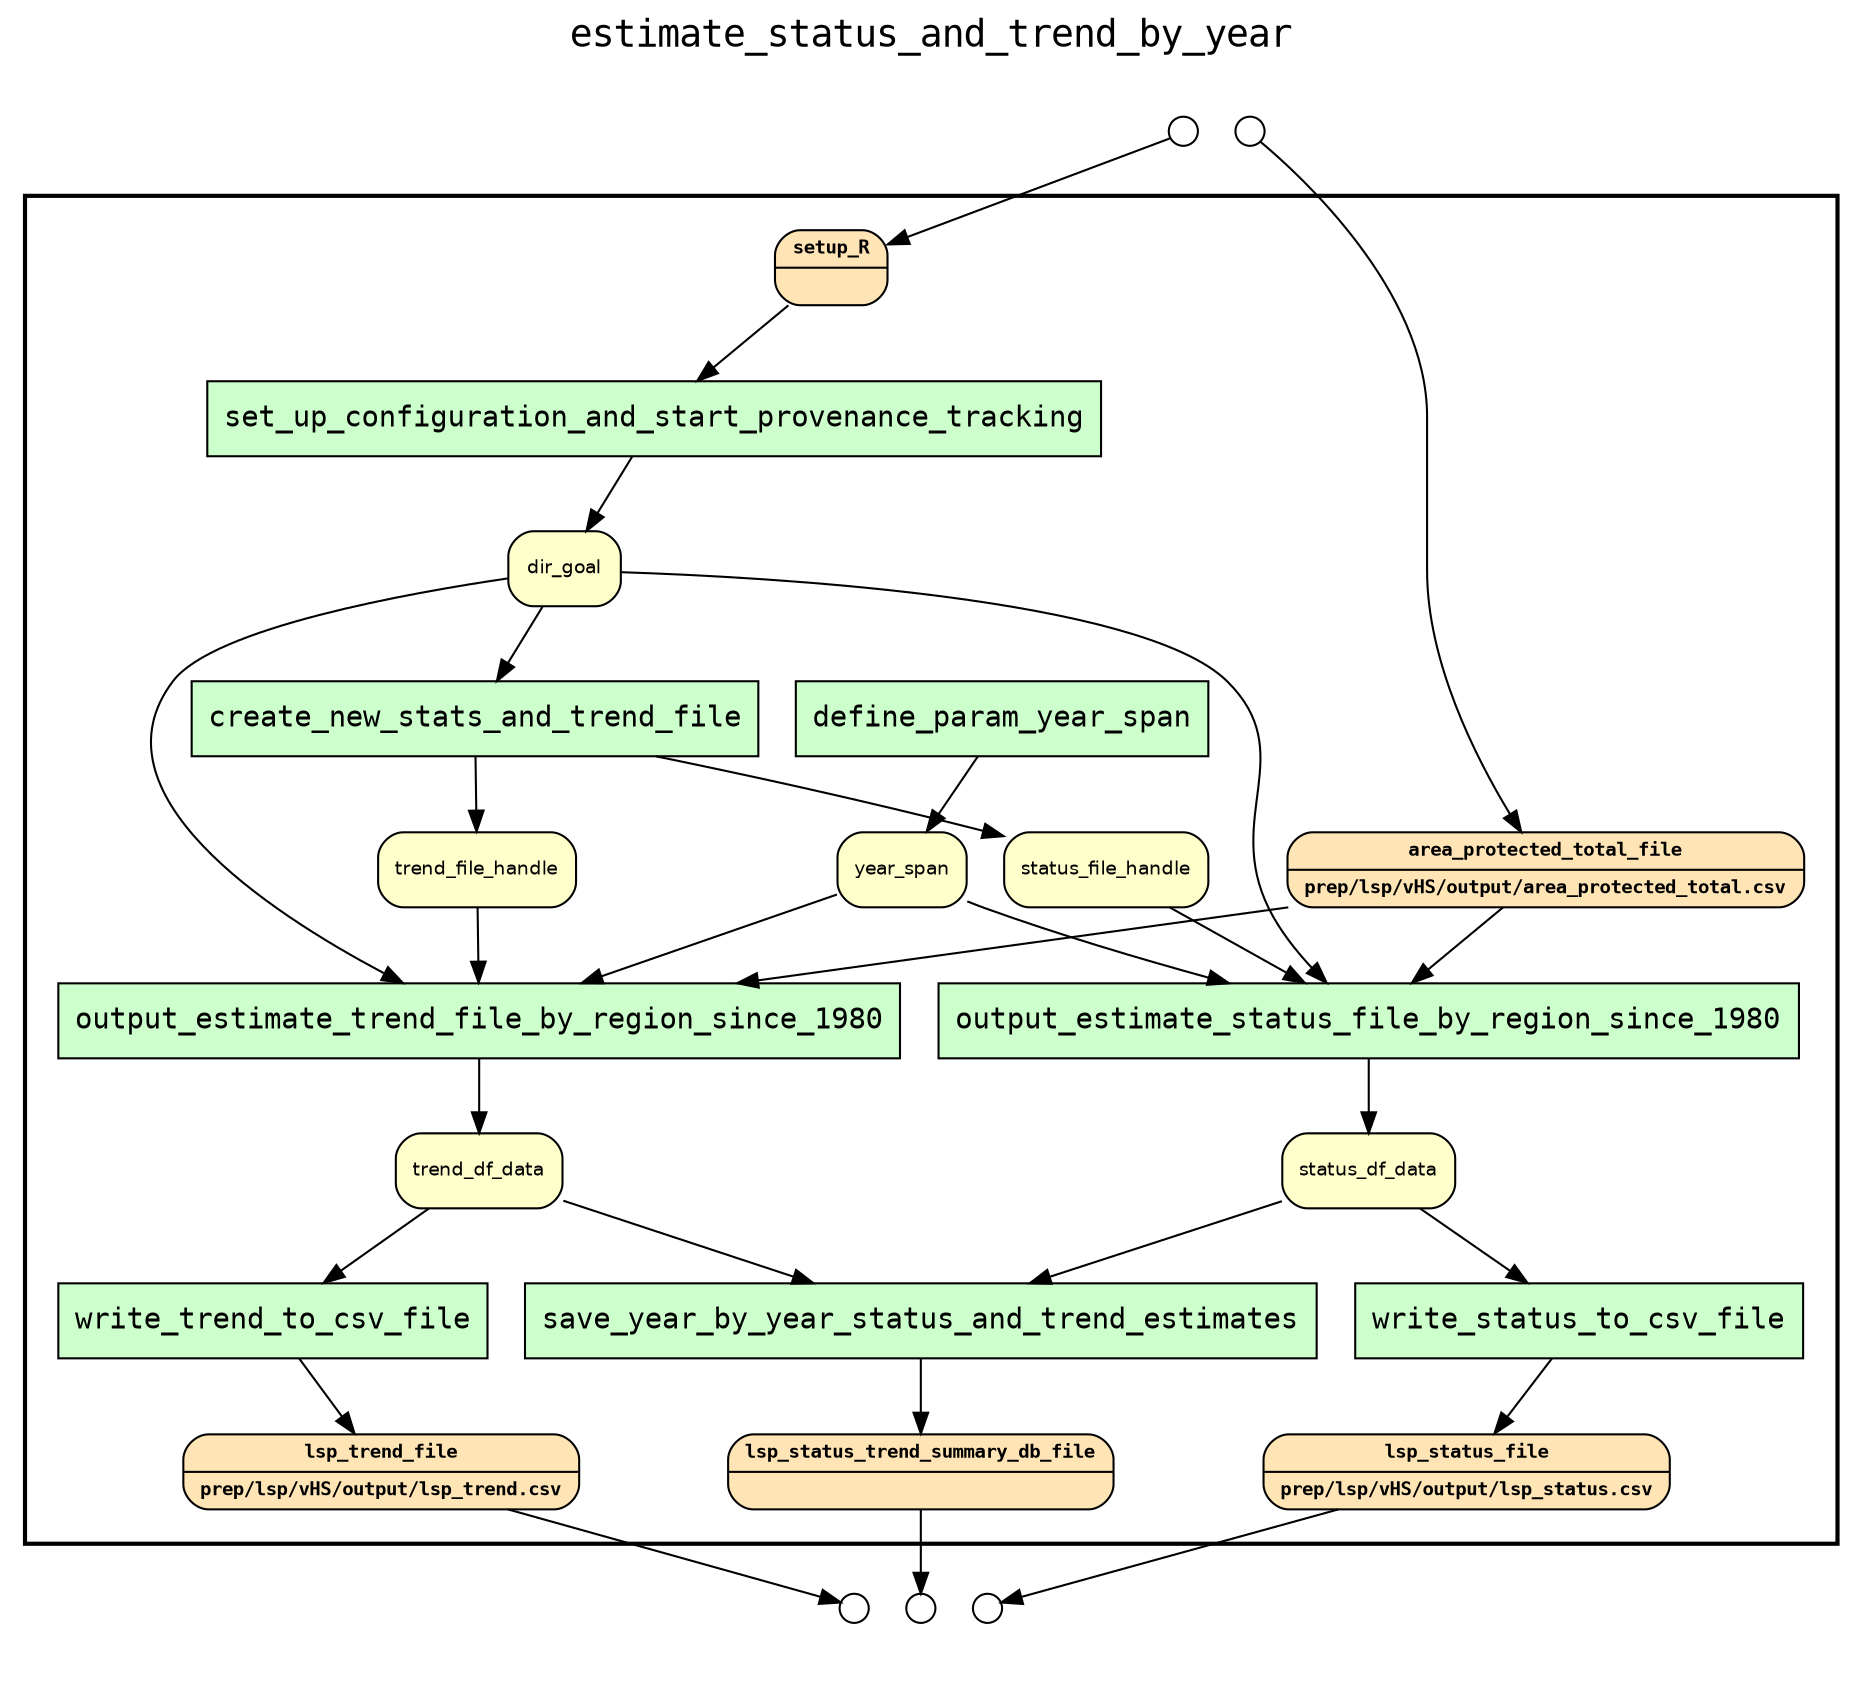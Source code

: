 
digraph yw_data_view {
rankdir=TB
fontname=Courier; fontsize=18; labelloc=t
label="estimate_status_and_trend_by_year"
subgraph cluster_workflow { label=""; color=black; penwidth=2
subgraph cluster_workflow_inner { label=""; color=white
node[shape=box style="filled" fillcolor="#CCFFCC" peripheries=1 fontname=Courier]
set_up_configuration_and_start_provenance_tracking
create_new_stats_and_trend_file
define_param_year_span
output_estimate_status_file_by_region_since_1980
write_status_to_csv_file
output_estimate_trend_file_by_region_since_1980
write_trend_to_csv_file
save_year_by_year_status_and_trend_estimates
node[shape=box style="filled" fillcolor="#CCFFCC" peripheries=1 fontname=Courier]
node[shape=box style="rounded,filled" fillcolor="#FFE4B5" peripheries=1 fontname="Courier-Bold" fontsize=9]
setup_R[shape=record rankdir=LR label="{<f0> setup_R |<f1>}"]
area_protected_total_file[shape=record rankdir=LR label="{<f0> area_protected_total_file |<f1>prep/lsp/vHS/output/area_protected_total.csv\l}"]
node[shape=box style="rounded,filled" fillcolor="#FFFFCC" peripheries=1 fontname=Helvetica]
dir_goal
status_file_handle
trend_file_handle
year_span
status_df_data
trend_df_data
node[shape=box style="rounded,filled" fillcolor="#FFE4B5" peripheries=1 fontname="Courier-Bold" fontsize=9]
lsp_status_file[shape=record rankdir=LR label="{<f0> lsp_status_file |<f1>prep/lsp/vHS/output/lsp_status.csv\l}"]
lsp_trend_file[shape=record rankdir=LR label="{<f0> lsp_trend_file |<f1>prep/lsp/vHS/output/lsp_trend.csv\l}"]
lsp_status_trend_summary_db_file[shape=record rankdir=LR label="{<f0> lsp_status_trend_summary_db_file |<f1>}"]
node[shape=box style="rounded,filled" fillcolor="#FFFFFF" peripheries=1 fontname=Helvetica]
}}
subgraph cluster_inflows { label=""; color=white; penwidth=2
subgraph cluster_inflows_inner { label=""; color=white
node[shape=circle fillcolor="#FFFFFF" peripheries=1 width=0.2]
setup_R_inflow [label=""]
area_protected_total_file_inflow [label=""]
}}
subgraph cluster_outflows { label=""; color=white; penwidth=2
subgraph cluster_outflows_inner { label=""; color=white
node[shape=circle fillcolor="#FFFFFF" peripheries=1 width=0.2]
lsp_status_trend_summary_db_file_outflow [label=""]
lsp_trend_file_outflow [label=""]
lsp_status_file_outflow [label=""]
}}
setup_R -> set_up_configuration_and_start_provenance_tracking
dir_goal -> create_new_stats_and_trend_file
dir_goal -> output_estimate_status_file_by_region_since_1980
dir_goal -> output_estimate_trend_file_by_region_since_1980
status_file_handle -> output_estimate_status_file_by_region_since_1980
trend_file_handle -> output_estimate_trend_file_by_region_since_1980
year_span -> output_estimate_status_file_by_region_since_1980
year_span -> output_estimate_trend_file_by_region_since_1980
area_protected_total_file -> output_estimate_status_file_by_region_since_1980
area_protected_total_file -> output_estimate_trend_file_by_region_since_1980
status_df_data -> write_status_to_csv_file
status_df_data -> save_year_by_year_status_and_trend_estimates
trend_df_data -> write_trend_to_csv_file
trend_df_data -> save_year_by_year_status_and_trend_estimates
set_up_configuration_and_start_provenance_tracking -> dir_goal
create_new_stats_and_trend_file -> status_file_handle
create_new_stats_and_trend_file -> trend_file_handle
define_param_year_span -> year_span
output_estimate_status_file_by_region_since_1980 -> status_df_data
write_status_to_csv_file -> lsp_status_file
output_estimate_trend_file_by_region_since_1980 -> trend_df_data
write_trend_to_csv_file -> lsp_trend_file
save_year_by_year_status_and_trend_estimates -> lsp_status_trend_summary_db_file
setup_R_inflow -> setup_R
area_protected_total_file_inflow -> area_protected_total_file
lsp_status_trend_summary_db_file -> lsp_status_trend_summary_db_file_outflow
lsp_trend_file -> lsp_trend_file_outflow
lsp_status_file -> lsp_status_file_outflow
}

